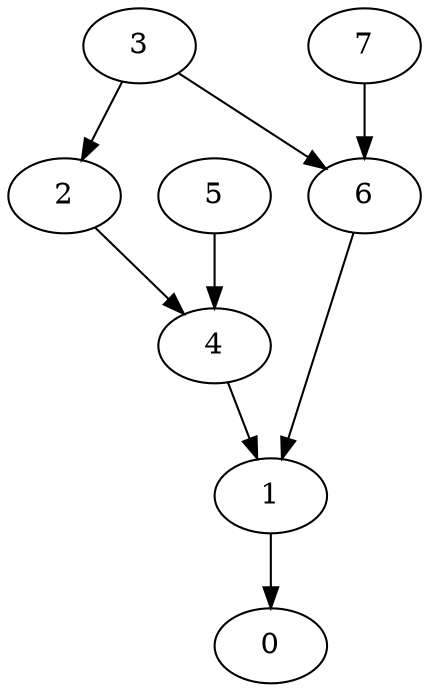 digraph network {
  1 -> 0;
  3 -> 2;
  5 -> 4;
  2 -> 4;
  7 -> 6;
  3 -> 6;
  4 -> 1;
  6 -> 1;
}

